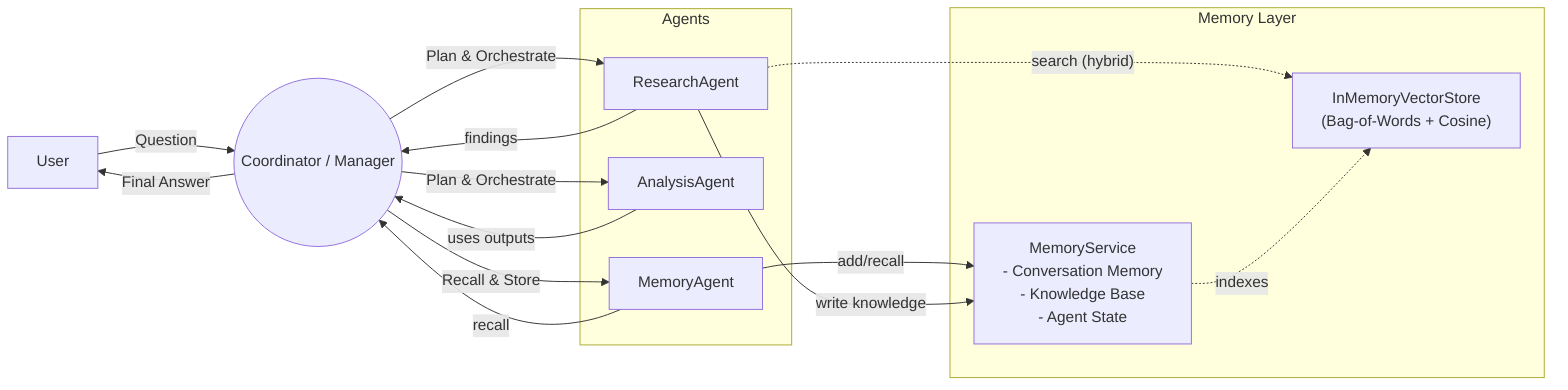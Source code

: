 flowchart LR
    U[User] -->|Question| M((Coordinator / Manager))
    subgraph Agents
      RA[ResearchAgent]
      AA[AnalysisAgent]
      MA[MemoryAgent]
    end

    M -->|Plan & Orchestrate| RA
    M -->|Plan & Orchestrate| AA
    M -->|Recall & Store| MA

    subgraph Memory Layer
      MS["MemoryService<br/>- Conversation Memory<br/>- Knowledge Base<br/>- Agent State"]
      VS["InMemoryVectorStore<br/>(Bag-of-Words + Cosine)"]
    end

    MA -->|add/recall| MS
    RA -->|write knowledge| MS
    RA -. search (hybrid) .-> VS
    MS -. indexes .-> VS

    AA -->|uses outputs| M
    RA -->|findings| M
    MA -->|recall| M
    M -->|Final Answer| U